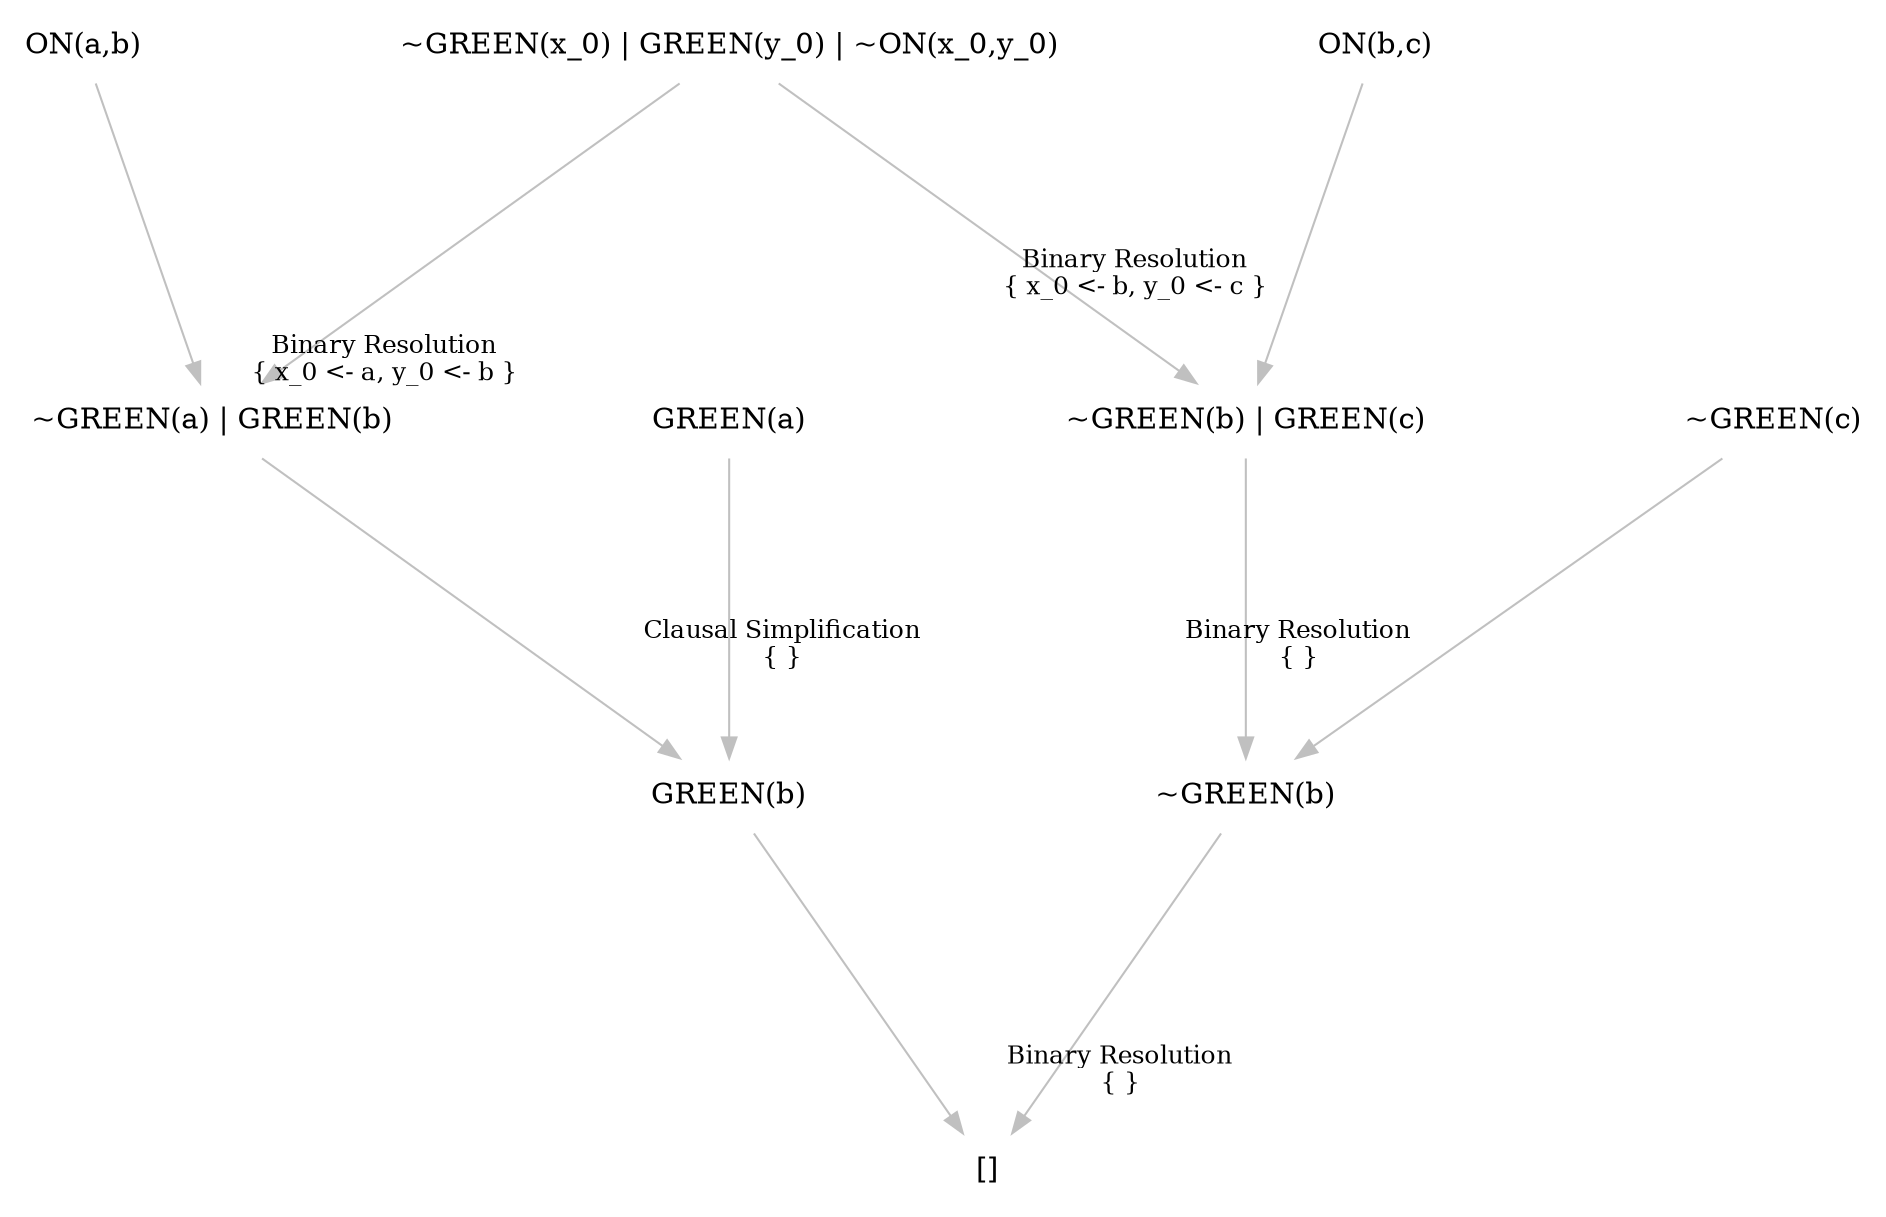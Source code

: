 digraph {
	nodesep="1.5"; ranksep=2;
	node [shape=plaintext];
	edge [color=gray];
	"~GREEN(b)" -> "[]" [labelfontcolor=black,labelfontsize="12",headlabel="Binary Resolution\n{ }",labeldistance="6"];
	"~GREEN(b) | GREEN(c)" -> "~GREEN(b)" [labelfontcolor=black,labelfontsize="12",headlabel="Binary Resolution\n{ }",labeldistance="6"];
	"~GREEN(x_0) | GREEN(y_0) | ~ON(x_0,y_0)" -> "~GREEN(b) | GREEN(c)" [labelfontcolor=black,labelfontsize="12",headlabel="Binary Resolution\n{ x_0 <- b, y_0 <- c }",labeldistance="6"];
	"ON(b,c)" -> "~GREEN(b) | GREEN(c)" ;
	"~GREEN(c)" -> "~GREEN(b)" ;
	"GREEN(b)" -> "[]" ;
	"GREEN(a)" -> "GREEN(b)" [labelfontcolor=black,labelfontsize="12",headlabel="Clausal Simplification\n{ }",labeldistance="6"];
	"~GREEN(a) | GREEN(b)" -> "GREEN(b)" ;
	"~GREEN(x_0) | GREEN(y_0) | ~ON(x_0,y_0)" -> "~GREEN(a) | GREEN(b)" [labelfontcolor=black,labelfontsize="12",headlabel="Binary Resolution\n{ x_0 <- a, y_0 <- b }",labeldistance="6"];
	"ON(a,b)" -> "~GREEN(a) | GREEN(b)" ;
}


